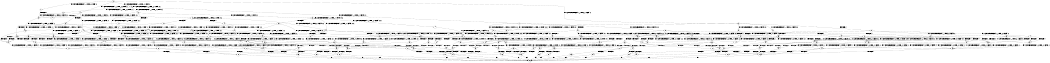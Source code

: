 digraph BCG {
size = "7, 10.5";
center = TRUE;
node [shape = circle];
0 [peripheries = 2];
0 -> 1 [label = "EX !0 !ATOMIC_EXCH_BRANCH (1, +1, TRUE, +0, 2, TRUE) !:0:"];
0 -> 2 [label = "EX !1 !ATOMIC_EXCH_BRANCH (1, +0, TRUE, +0, 1, TRUE) !:0:"];
0 -> 3 [label = "EX !2 !ATOMIC_EXCH_BRANCH (1, +1, TRUE, +1, 1, FALSE) !:0:"];
0 -> 4 [label = "EX !0 !ATOMIC_EXCH_BRANCH (1, +1, TRUE, +0, 2, TRUE) !:0:"];
1 -> 5 [label = "TERMINATE !0"];
2 -> 6 [label = "EX !0 !ATOMIC_EXCH_BRANCH (1, +1, TRUE, +0, 2, TRUE) !:0:1:"];
2 -> 7 [label = "EX !2 !ATOMIC_EXCH_BRANCH (1, +1, TRUE, +1, 1, FALSE) !:0:1:"];
2 -> 8 [label = "EX !0 !ATOMIC_EXCH_BRANCH (1, +1, TRUE, +0, 2, TRUE) !:0:1:"];
2 -> 2 [label = "EX !1 !ATOMIC_EXCH_BRANCH (1, +0, TRUE, +0, 1, TRUE) !:0:1:"];
3 -> 9 [label = "EX !0 !ATOMIC_EXCH_BRANCH (1, +1, TRUE, +0, 2, FALSE) !:0:2:"];
3 -> 10 [label = "TERMINATE !2"];
3 -> 11 [label = "EX !1 !ATOMIC_EXCH_BRANCH (1, +0, TRUE, +0, 1, FALSE) !:0:2:"];
3 -> 12 [label = "EX !0 !ATOMIC_EXCH_BRANCH (1, +1, TRUE, +0, 2, FALSE) !:0:2:"];
4 -> 5 [label = "TERMINATE !0"];
4 -> 13 [label = "TERMINATE !0"];
4 -> 14 [label = "EX !1 !ATOMIC_EXCH_BRANCH (1, +0, TRUE, +0, 1, FALSE) !:0:"];
4 -> 15 [label = "EX !2 !ATOMIC_EXCH_BRANCH (1, +1, TRUE, +1, 1, TRUE) !:0:"];
5 -> 16 [label = "EX !1 !ATOMIC_EXCH_BRANCH (1, +0, TRUE, +0, 1, FALSE) !:1:"];
6 -> 17 [label = "EX !1 !ATOMIC_EXCH_BRANCH (1, +0, TRUE, +0, 1, FALSE) !:0:1:"];
7 -> 18 [label = "EX !1 !ATOMIC_EXCH_BRANCH (1, +0, TRUE, +0, 1, FALSE) !:0:1:2:"];
7 -> 19 [label = "TERMINATE !2"];
7 -> 20 [label = "EX !0 !ATOMIC_EXCH_BRANCH (1, +1, TRUE, +0, 2, FALSE) !:0:1:2:"];
7 -> 11 [label = "EX !1 !ATOMIC_EXCH_BRANCH (1, +0, TRUE, +0, 1, FALSE) !:0:1:2:"];
8 -> 17 [label = "EX !1 !ATOMIC_EXCH_BRANCH (1, +0, TRUE, +0, 1, FALSE) !:0:1:"];
8 -> 21 [label = "TERMINATE !0"];
8 -> 22 [label = "EX !2 !ATOMIC_EXCH_BRANCH (1, +1, TRUE, +1, 1, TRUE) !:0:1:"];
8 -> 14 [label = "EX !1 !ATOMIC_EXCH_BRANCH (1, +0, TRUE, +0, 1, FALSE) !:0:1:"];
9 -> 23 [label = "TERMINATE !0"];
10 -> 24 [label = "EX !0 !ATOMIC_EXCH_BRANCH (1, +1, TRUE, +0, 2, FALSE) !:0:"];
10 -> 25 [label = "EX !1 !ATOMIC_EXCH_BRANCH (1, +0, TRUE, +0, 1, FALSE) !:0:"];
10 -> 26 [label = "EX !0 !ATOMIC_EXCH_BRANCH (1, +1, TRUE, +0, 2, FALSE) !:0:"];
11 -> 27 [label = "EX !0 !ATOMIC_EXCH_BRANCH (1, +1, TRUE, +0, 2, TRUE) !:0:1:2:"];
11 -> 28 [label = "TERMINATE !1"];
11 -> 29 [label = "TERMINATE !2"];
11 -> 30 [label = "EX !0 !ATOMIC_EXCH_BRANCH (1, +1, TRUE, +0, 2, TRUE) !:0:1:2:"];
12 -> 23 [label = "TERMINATE !0"];
12 -> 31 [label = "TERMINATE !2"];
12 -> 32 [label = "TERMINATE !0"];
12 -> 33 [label = "EX !1 !ATOMIC_EXCH_BRANCH (1, +0, TRUE, +0, 1, FALSE) !:0:2:"];
13 -> 16 [label = "EX !1 !ATOMIC_EXCH_BRANCH (1, +0, TRUE, +0, 1, FALSE) !:1:"];
13 -> 34 [label = "EX !2 !ATOMIC_EXCH_BRANCH (1, +1, TRUE, +1, 1, TRUE) !:1:"];
13 -> 35 [label = "EX !1 !ATOMIC_EXCH_BRANCH (1, +0, TRUE, +0, 1, FALSE) !:1:"];
14 -> 36 [label = "TERMINATE !0"];
14 -> 37 [label = "TERMINATE !1"];
14 -> 38 [label = "TERMINATE !0"];
14 -> 30 [label = "EX !2 !ATOMIC_EXCH_BRANCH (1, +1, TRUE, +1, 1, FALSE) !:0:1:"];
15 -> 39 [label = "TERMINATE !0"];
15 -> 40 [label = "TERMINATE !0"];
15 -> 41 [label = "EX !1 !ATOMIC_EXCH_BRANCH (1, +0, TRUE, +0, 1, FALSE) !:0:2:"];
15 -> 15 [label = "EX !2 !ATOMIC_EXCH_BRANCH (1, +1, TRUE, +1, 1, TRUE) !:0:2:"];
16 -> 42 [label = "TERMINATE !1"];
17 -> 36 [label = "TERMINATE !0"];
18 -> 27 [label = "EX !0 !ATOMIC_EXCH_BRANCH (1, +1, TRUE, +0, 2, TRUE) !:0:1:2:"];
19 -> 43 [label = "EX !1 !ATOMIC_EXCH_BRANCH (1, +0, TRUE, +0, 1, FALSE) !:0:1:"];
19 -> 44 [label = "EX !0 !ATOMIC_EXCH_BRANCH (1, +1, TRUE, +0, 2, FALSE) !:0:1:"];
19 -> 25 [label = "EX !1 !ATOMIC_EXCH_BRANCH (1, +0, TRUE, +0, 1, FALSE) !:0:1:"];
20 -> 45 [label = "EX !1 !ATOMIC_EXCH_BRANCH (1, +0, TRUE, +0, 1, FALSE) !:0:1:2:"];
20 -> 46 [label = "TERMINATE !2"];
20 -> 47 [label = "TERMINATE !0"];
20 -> 33 [label = "EX !1 !ATOMIC_EXCH_BRANCH (1, +0, TRUE, +0, 1, FALSE) !:0:1:2:"];
21 -> 16 [label = "EX !1 !ATOMIC_EXCH_BRANCH (1, +0, TRUE, +0, 1, FALSE) !:1:"];
21 -> 48 [label = "EX !2 !ATOMIC_EXCH_BRANCH (1, +1, TRUE, +1, 1, TRUE) !:1:"];
21 -> 35 [label = "EX !1 !ATOMIC_EXCH_BRANCH (1, +0, TRUE, +0, 1, FALSE) !:1:"];
22 -> 49 [label = "EX !1 !ATOMIC_EXCH_BRANCH (1, +0, TRUE, +0, 1, FALSE) !:0:1:2:"];
22 -> 50 [label = "TERMINATE !0"];
22 -> 22 [label = "EX !2 !ATOMIC_EXCH_BRANCH (1, +1, TRUE, +1, 1, TRUE) !:0:1:2:"];
22 -> 41 [label = "EX !1 !ATOMIC_EXCH_BRANCH (1, +0, TRUE, +0, 1, FALSE) !:0:1:2:"];
23 -> 51 [label = "EX !1 !ATOMIC_EXCH_BRANCH (1, +0, TRUE, +0, 1, FALSE) !:1:2:"];
24 -> 52 [label = "TERMINATE !0"];
25 -> 53 [label = "EX !0 !ATOMIC_EXCH_BRANCH (1, +1, TRUE, +0, 2, TRUE) !:0:1:"];
25 -> 54 [label = "TERMINATE !1"];
25 -> 55 [label = "EX !0 !ATOMIC_EXCH_BRANCH (1, +1, TRUE, +0, 2, TRUE) !:0:1:"];
26 -> 52 [label = "TERMINATE !0"];
26 -> 56 [label = "TERMINATE !0"];
26 -> 57 [label = "EX !1 !ATOMIC_EXCH_BRANCH (1, +0, TRUE, +0, 1, FALSE) !:0:"];
27 -> 58 [label = "TERMINATE !0"];
28 -> 59 [label = "EX !0 !ATOMIC_EXCH_BRANCH (1, +1, TRUE, +0, 2, TRUE) !:0:2:"];
28 -> 60 [label = "TERMINATE !2"];
28 -> 61 [label = "EX !0 !ATOMIC_EXCH_BRANCH (1, +1, TRUE, +0, 2, TRUE) !:0:2:"];
29 -> 53 [label = "EX !0 !ATOMIC_EXCH_BRANCH (1, +1, TRUE, +0, 2, TRUE) !:0:1:"];
29 -> 54 [label = "TERMINATE !1"];
29 -> 55 [label = "EX !0 !ATOMIC_EXCH_BRANCH (1, +1, TRUE, +0, 2, TRUE) !:0:1:"];
30 -> 58 [label = "TERMINATE !0"];
30 -> 62 [label = "TERMINATE !1"];
30 -> 63 [label = "TERMINATE !2"];
30 -> 64 [label = "TERMINATE !0"];
31 -> 52 [label = "TERMINATE !0"];
31 -> 56 [label = "TERMINATE !0"];
31 -> 57 [label = "EX !1 !ATOMIC_EXCH_BRANCH (1, +0, TRUE, +0, 1, FALSE) !:0:"];
32 -> 51 [label = "EX !1 !ATOMIC_EXCH_BRANCH (1, +0, TRUE, +0, 1, FALSE) !:1:2:"];
32 -> 65 [label = "TERMINATE !2"];
32 -> 66 [label = "EX !1 !ATOMIC_EXCH_BRANCH (1, +0, TRUE, +0, 1, FALSE) !:1:2:"];
33 -> 67 [label = "TERMINATE !0"];
33 -> 68 [label = "TERMINATE !1"];
33 -> 69 [label = "TERMINATE !2"];
33 -> 70 [label = "TERMINATE !0"];
34 -> 71 [label = "EX !1 !ATOMIC_EXCH_BRANCH (1, +0, TRUE, +0, 1, FALSE) !:1:2:"];
34 -> 72 [label = "EX !1 !ATOMIC_EXCH_BRANCH (1, +0, TRUE, +0, 1, FALSE) !:1:2:"];
34 -> 34 [label = "EX !2 !ATOMIC_EXCH_BRANCH (1, +1, TRUE, +1, 1, TRUE) !:1:2:"];
35 -> 42 [label = "TERMINATE !1"];
35 -> 73 [label = "TERMINATE !1"];
35 -> 74 [label = "EX !2 !ATOMIC_EXCH_BRANCH (1, +1, TRUE, +1, 1, FALSE) !:1:"];
36 -> 42 [label = "TERMINATE !1"];
37 -> 75 [label = "TERMINATE !0"];
37 -> 76 [label = "TERMINATE !0"];
37 -> 61 [label = "EX !2 !ATOMIC_EXCH_BRANCH (1, +1, TRUE, +1, 1, FALSE) !:0:"];
38 -> 42 [label = "TERMINATE !1"];
38 -> 73 [label = "TERMINATE !1"];
38 -> 74 [label = "EX !2 !ATOMIC_EXCH_BRANCH (1, +1, TRUE, +1, 1, FALSE) !:1:"];
39 -> 77 [label = "EX !2 !ATOMIC_EXCH_BRANCH (1, +1, TRUE, +1, 1, TRUE) !:1:2:"];
40 -> 77 [label = "EX !2 !ATOMIC_EXCH_BRANCH (1, +1, TRUE, +1, 1, TRUE) !:1:2:"];
40 -> 72 [label = "EX !1 !ATOMIC_EXCH_BRANCH (1, +0, TRUE, +0, 1, FALSE) !:1:2:"];
40 -> 34 [label = "EX !2 !ATOMIC_EXCH_BRANCH (1, +1, TRUE, +1, 1, TRUE) !:1:2:"];
41 -> 27 [label = "EX !2 !ATOMIC_EXCH_BRANCH (1, +1, TRUE, +1, 1, FALSE) !:0:1:2:"];
41 -> 78 [label = "TERMINATE !1"];
41 -> 79 [label = "TERMINATE !0"];
41 -> 30 [label = "EX !2 !ATOMIC_EXCH_BRANCH (1, +1, TRUE, +1, 1, FALSE) !:0:1:2:"];
42 -> 80 [label = "EX !2 !ATOMIC_EXCH_BRANCH (1, +1, TRUE, +1, 1, FALSE) !:2:"];
43 -> 53 [label = "EX !0 !ATOMIC_EXCH_BRANCH (1, +1, TRUE, +0, 2, TRUE) !:0:1:"];
44 -> 81 [label = "EX !1 !ATOMIC_EXCH_BRANCH (1, +0, TRUE, +0, 1, FALSE) !:0:1:"];
44 -> 82 [label = "TERMINATE !0"];
44 -> 57 [label = "EX !1 !ATOMIC_EXCH_BRANCH (1, +0, TRUE, +0, 1, FALSE) !:0:1:"];
45 -> 67 [label = "TERMINATE !0"];
46 -> 81 [label = "EX !1 !ATOMIC_EXCH_BRANCH (1, +0, TRUE, +0, 1, FALSE) !:0:1:"];
46 -> 82 [label = "TERMINATE !0"];
46 -> 57 [label = "EX !1 !ATOMIC_EXCH_BRANCH (1, +0, TRUE, +0, 1, FALSE) !:0:1:"];
47 -> 51 [label = "EX !1 !ATOMIC_EXCH_BRANCH (1, +0, TRUE, +0, 1, FALSE) !:1:2:"];
47 -> 83 [label = "TERMINATE !2"];
47 -> 66 [label = "EX !1 !ATOMIC_EXCH_BRANCH (1, +0, TRUE, +0, 1, FALSE) !:1:2:"];
48 -> 71 [label = "EX !1 !ATOMIC_EXCH_BRANCH (1, +0, TRUE, +0, 1, FALSE) !:1:2:"];
48 -> 48 [label = "EX !2 !ATOMIC_EXCH_BRANCH (1, +1, TRUE, +1, 1, TRUE) !:1:2:"];
48 -> 72 [label = "EX !1 !ATOMIC_EXCH_BRANCH (1, +0, TRUE, +0, 1, FALSE) !:1:2:"];
49 -> 27 [label = "EX !2 !ATOMIC_EXCH_BRANCH (1, +1, TRUE, +1, 1, FALSE) !:0:1:2:"];
50 -> 71 [label = "EX !1 !ATOMIC_EXCH_BRANCH (1, +0, TRUE, +0, 1, FALSE) !:1:2:"];
50 -> 48 [label = "EX !2 !ATOMIC_EXCH_BRANCH (1, +1, TRUE, +1, 1, TRUE) !:1:2:"];
50 -> 72 [label = "EX !1 !ATOMIC_EXCH_BRANCH (1, +0, TRUE, +0, 1, FALSE) !:1:2:"];
51 -> 84 [label = "TERMINATE !2"];
52 -> 85 [label = "EX !1 !ATOMIC_EXCH_BRANCH (1, +0, TRUE, +0, 1, FALSE) !:1:"];
53 -> 86 [label = "TERMINATE !0"];
54 -> 87 [label = "EX !0 !ATOMIC_EXCH_BRANCH (1, +1, TRUE, +0, 2, TRUE) !:0:"];
54 -> 88 [label = "EX !0 !ATOMIC_EXCH_BRANCH (1, +1, TRUE, +0, 2, TRUE) !:0:"];
55 -> 86 [label = "TERMINATE !0"];
55 -> 89 [label = "TERMINATE !1"];
55 -> 90 [label = "TERMINATE !0"];
56 -> 85 [label = "EX !1 !ATOMIC_EXCH_BRANCH (1, +0, TRUE, +0, 1, FALSE) !:1:"];
56 -> 91 [label = "EX !1 !ATOMIC_EXCH_BRANCH (1, +0, TRUE, +0, 1, FALSE) !:1:"];
57 -> 92 [label = "TERMINATE !0"];
57 -> 93 [label = "TERMINATE !1"];
57 -> 94 [label = "TERMINATE !0"];
58 -> 95 [label = "TERMINATE !2"];
59 -> 96 [label = "TERMINATE !0"];
60 -> 87 [label = "EX !0 !ATOMIC_EXCH_BRANCH (1, +1, TRUE, +0, 2, TRUE) !:0:"];
60 -> 88 [label = "EX !0 !ATOMIC_EXCH_BRANCH (1, +1, TRUE, +0, 2, TRUE) !:0:"];
61 -> 96 [label = "TERMINATE !0"];
61 -> 97 [label = "TERMINATE !2"];
61 -> 98 [label = "TERMINATE !0"];
62 -> 96 [label = "TERMINATE !0"];
62 -> 97 [label = "TERMINATE !2"];
62 -> 98 [label = "TERMINATE !0"];
63 -> 86 [label = "TERMINATE !0"];
63 -> 89 [label = "TERMINATE !1"];
63 -> 90 [label = "TERMINATE !0"];
64 -> 95 [label = "TERMINATE !2"];
64 -> 99 [label = "TERMINATE !1"];
64 -> 100 [label = "TERMINATE !2"];
65 -> 85 [label = "EX !1 !ATOMIC_EXCH_BRANCH (1, +0, TRUE, +0, 1, FALSE) !:1:"];
65 -> 91 [label = "EX !1 !ATOMIC_EXCH_BRANCH (1, +0, TRUE, +0, 1, FALSE) !:1:"];
66 -> 84 [label = "TERMINATE !2"];
66 -> 101 [label = "TERMINATE !1"];
66 -> 102 [label = "TERMINATE !2"];
67 -> 84 [label = "TERMINATE !2"];
68 -> 103 [label = "TERMINATE !0"];
68 -> 104 [label = "TERMINATE !2"];
68 -> 105 [label = "TERMINATE !0"];
69 -> 92 [label = "TERMINATE !0"];
69 -> 93 [label = "TERMINATE !1"];
69 -> 94 [label = "TERMINATE !0"];
70 -> 84 [label = "TERMINATE !2"];
70 -> 101 [label = "TERMINATE !1"];
70 -> 102 [label = "TERMINATE !2"];
71 -> 106 [label = "EX !2 !ATOMIC_EXCH_BRANCH (1, +1, TRUE, +1, 1, FALSE) !:1:2:"];
72 -> 106 [label = "EX !2 !ATOMIC_EXCH_BRANCH (1, +1, TRUE, +1, 1, FALSE) !:1:2:"];
72 -> 107 [label = "TERMINATE !1"];
72 -> 74 [label = "EX !2 !ATOMIC_EXCH_BRANCH (1, +1, TRUE, +1, 1, FALSE) !:1:2:"];
73 -> 80 [label = "EX !2 !ATOMIC_EXCH_BRANCH (1, +1, TRUE, +1, 1, FALSE) !:2:"];
73 -> 108 [label = "EX !2 !ATOMIC_EXCH_BRANCH (1, +1, TRUE, +1, 1, FALSE) !:2:"];
74 -> 95 [label = "TERMINATE !2"];
74 -> 99 [label = "TERMINATE !1"];
74 -> 100 [label = "TERMINATE !2"];
75 -> 109 [label = "EX !2 !ATOMIC_EXCH_BRANCH (1, +1, TRUE, +1, 1, FALSE) !:1:2:"];
76 -> 109 [label = "EX !2 !ATOMIC_EXCH_BRANCH (1, +1, TRUE, +1, 1, FALSE) !:1:2:"];
76 -> 110 [label = "EX !2 !ATOMIC_EXCH_BRANCH (1, +1, TRUE, +1, 1, FALSE) !:1:2:"];
77 -> 71 [label = "EX !1 !ATOMIC_EXCH_BRANCH (1, +0, TRUE, +0, 1, FALSE) !:1:2:"];
78 -> 59 [label = "EX !2 !ATOMIC_EXCH_BRANCH (1, +1, TRUE, +1, 1, FALSE) !:0:2:"];
78 -> 111 [label = "TERMINATE !0"];
78 -> 61 [label = "EX !2 !ATOMIC_EXCH_BRANCH (1, +1, TRUE, +1, 1, FALSE) !:0:2:"];
79 -> 106 [label = "EX !2 !ATOMIC_EXCH_BRANCH (1, +1, TRUE, +1, 1, FALSE) !:1:2:"];
79 -> 107 [label = "TERMINATE !1"];
79 -> 74 [label = "EX !2 !ATOMIC_EXCH_BRANCH (1, +1, TRUE, +1, 1, FALSE) !:1:2:"];
80 -> 112 [label = "TERMINATE !2"];
81 -> 92 [label = "TERMINATE !0"];
82 -> 85 [label = "EX !1 !ATOMIC_EXCH_BRANCH (1, +0, TRUE, +0, 1, FALSE) !:1:"];
82 -> 91 [label = "EX !1 !ATOMIC_EXCH_BRANCH (1, +0, TRUE, +0, 1, FALSE) !:1:"];
83 -> 85 [label = "EX !1 !ATOMIC_EXCH_BRANCH (1, +0, TRUE, +0, 1, FALSE) !:1:"];
83 -> 91 [label = "EX !1 !ATOMIC_EXCH_BRANCH (1, +0, TRUE, +0, 1, FALSE) !:1:"];
84 -> 113 [label = "TERMINATE !1"];
85 -> 113 [label = "TERMINATE !1"];
86 -> 114 [label = "TERMINATE !1"];
87 -> 115 [label = "TERMINATE !0"];
88 -> 115 [label = "TERMINATE !0"];
88 -> 116 [label = "TERMINATE !0"];
89 -> 115 [label = "TERMINATE !0"];
89 -> 116 [label = "TERMINATE !0"];
90 -> 114 [label = "TERMINATE !1"];
90 -> 117 [label = "TERMINATE !1"];
91 -> 113 [label = "TERMINATE !1"];
91 -> 118 [label = "TERMINATE !1"];
92 -> 113 [label = "TERMINATE !1"];
93 -> 119 [label = "TERMINATE !0"];
93 -> 120 [label = "TERMINATE !0"];
94 -> 113 [label = "TERMINATE !1"];
94 -> 118 [label = "TERMINATE !1"];
95 -> 114 [label = "TERMINATE !1"];
96 -> 121 [label = "TERMINATE !2"];
97 -> 115 [label = "TERMINATE !0"];
97 -> 116 [label = "TERMINATE !0"];
98 -> 121 [label = "TERMINATE !2"];
98 -> 122 [label = "TERMINATE !2"];
99 -> 112 [label = "TERMINATE !2"];
99 -> 123 [label = "TERMINATE !2"];
100 -> 114 [label = "TERMINATE !1"];
100 -> 117 [label = "TERMINATE !1"];
101 -> 124 [label = "TERMINATE !2"];
101 -> 125 [label = "TERMINATE !2"];
102 -> 113 [label = "TERMINATE !1"];
102 -> 118 [label = "TERMINATE !1"];
103 -> 126 [label = "TERMINATE !2"];
104 -> 119 [label = "TERMINATE !0"];
104 -> 120 [label = "TERMINATE !0"];
105 -> 126 [label = "TERMINATE !2"];
105 -> 127 [label = "TERMINATE !2"];
106 -> 95 [label = "TERMINATE !2"];
107 -> 80 [label = "EX !2 !ATOMIC_EXCH_BRANCH (1, +1, TRUE, +1, 1, FALSE) !:2:"];
107 -> 108 [label = "EX !2 !ATOMIC_EXCH_BRANCH (1, +1, TRUE, +1, 1, FALSE) !:2:"];
108 -> 112 [label = "TERMINATE !2"];
108 -> 123 [label = "TERMINATE !2"];
109 -> 121 [label = "TERMINATE !2"];
110 -> 121 [label = "TERMINATE !2"];
110 -> 122 [label = "TERMINATE !2"];
111 -> 109 [label = "EX !2 !ATOMIC_EXCH_BRANCH (1, +1, TRUE, +1, 1, FALSE) !:1:2:"];
111 -> 110 [label = "EX !2 !ATOMIC_EXCH_BRANCH (1, +1, TRUE, +1, 1, FALSE) !:1:2:"];
112 -> 128 [label = "exit"];
113 -> 128 [label = "exit"];
114 -> 128 [label = "exit"];
115 -> 128 [label = "exit"];
116 -> 128 [label = "exit"];
117 -> 128 [label = "exit"];
118 -> 128 [label = "exit"];
119 -> 128 [label = "exit"];
120 -> 128 [label = "exit"];
121 -> 128 [label = "exit"];
122 -> 128 [label = "exit"];
123 -> 128 [label = "exit"];
124 -> 128 [label = "exit"];
125 -> 128 [label = "exit"];
126 -> 128 [label = "exit"];
127 -> 128 [label = "exit"];
}
